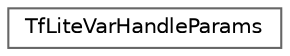 digraph "Graphical Class Hierarchy"
{
 // LATEX_PDF_SIZE
  bgcolor="transparent";
  edge [fontname=Helvetica,fontsize=10,labelfontname=Helvetica,labelfontsize=10];
  node [fontname=Helvetica,fontsize=10,shape=box,height=0.2,width=0.4];
  rankdir="LR";
  Node0 [id="Node000000",label="TfLiteVarHandleParams",height=0.2,width=0.4,color="grey40", fillcolor="white", style="filled",URL="$struct_tf_lite_var_handle_params.html",tooltip=" "];
}
